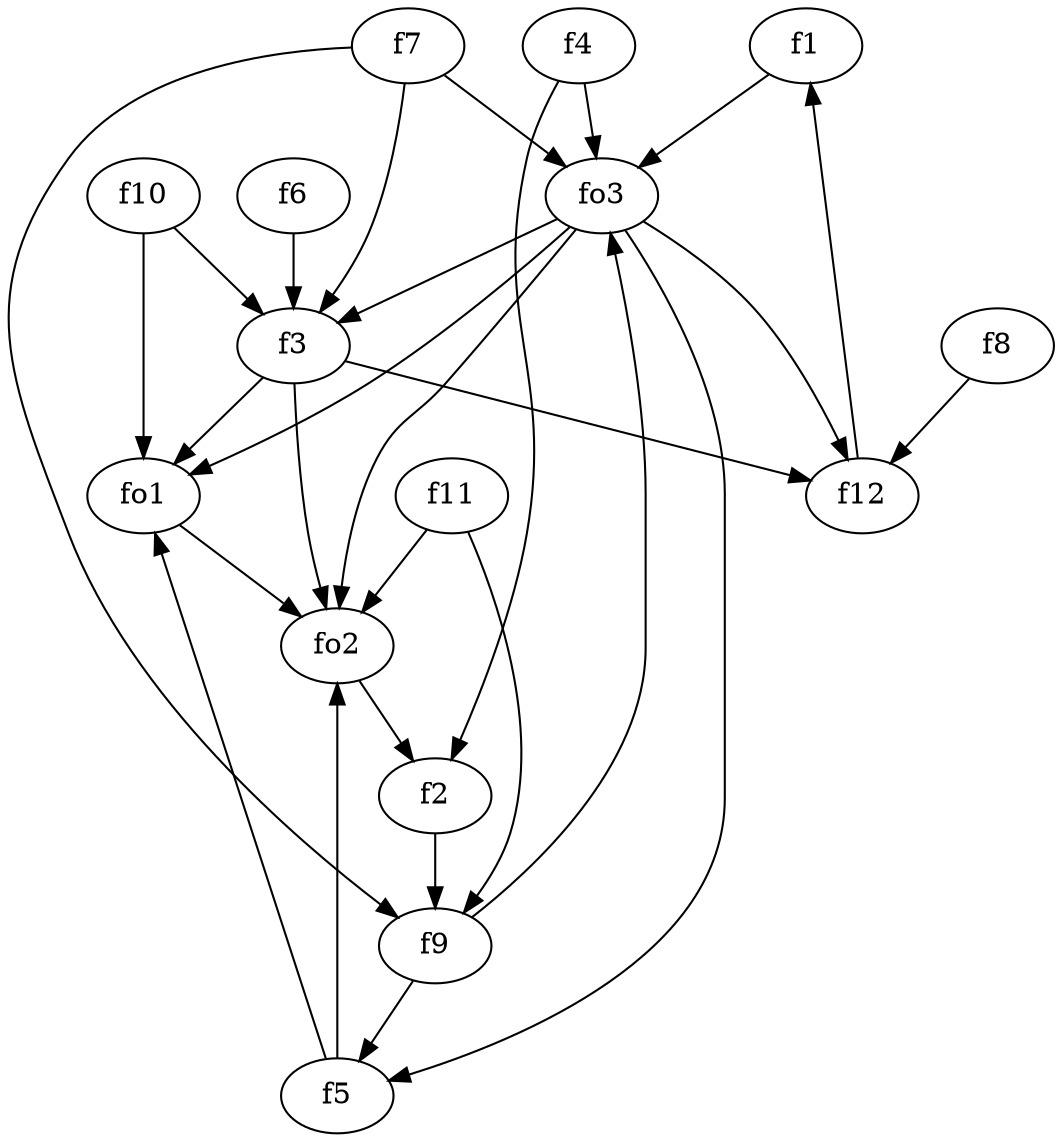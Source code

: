 strict digraph  {
f1;
f2;
f3;
f4;
f5;
f6;
f7;
f8;
f9;
f10;
f11;
f12;
fo1;
fo2;
fo3;
f1 -> fo3  [weight=2];
f2 -> f9  [weight=2];
f3 -> fo2  [weight=2];
f3 -> f12  [weight=2];
f3 -> fo1  [weight=2];
f4 -> fo3  [weight=2];
f4 -> f2  [weight=2];
f5 -> fo2  [weight=2];
f5 -> fo1  [weight=2];
f6 -> f3  [weight=2];
f7 -> f9  [weight=2];
f7 -> fo3  [weight=2];
f7 -> f3  [weight=2];
f8 -> f12  [weight=2];
f9 -> fo3  [weight=2];
f9 -> f5  [weight=2];
f10 -> f3  [weight=2];
f10 -> fo1  [weight=2];
f11 -> fo2  [weight=2];
f11 -> f9  [weight=2];
f12 -> f1  [weight=2];
fo1 -> fo2  [weight=2];
fo2 -> f2  [weight=2];
fo3 -> fo2  [weight=2];
fo3 -> f3  [weight=2];
fo3 -> f5  [weight=2];
fo3 -> fo1  [weight=2];
fo3 -> f12  [weight=2];
}
